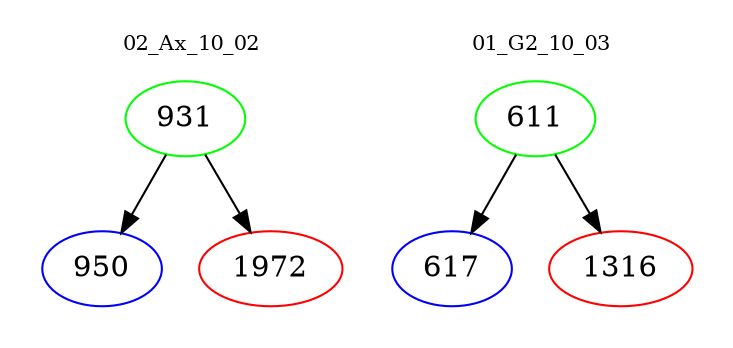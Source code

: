 digraph{
subgraph cluster_0 {
color = white
label = "02_Ax_10_02";
fontsize=10;
T0_931 [label="931", color="green"]
T0_931 -> T0_950 [color="black"]
T0_950 [label="950", color="blue"]
T0_931 -> T0_1972 [color="black"]
T0_1972 [label="1972", color="red"]
}
subgraph cluster_1 {
color = white
label = "01_G2_10_03";
fontsize=10;
T1_611 [label="611", color="green"]
T1_611 -> T1_617 [color="black"]
T1_617 [label="617", color="blue"]
T1_611 -> T1_1316 [color="black"]
T1_1316 [label="1316", color="red"]
}
}

